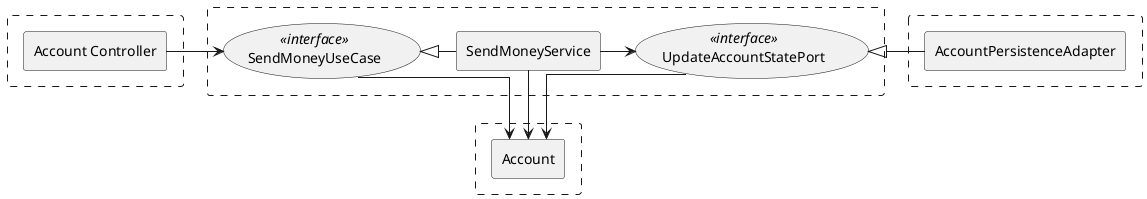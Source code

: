 @startuml
'https://plantuml.com/component-diagram

skinparam componentStyle rectangle
skinparam linetype ortho

rectangle #line.dashed {
    [Account Controller] as ac
}

rectangle #line.dashed {
    (SendMoneyUseCase) <<interface>> as smuc
    [SendMoneyService] as sms
    (UpdateAccountStatePort) <<interface>> as uasp
}

rectangle #line.dashed {
    [AccountPersistenceAdapter] as apa
}

rectangle #line.dashed {
    [Account] as acc
}

ac -> smuc
smuc <|- sms
sms -> uasp

smuc --> acc
sms --> acc
uasp --> acc

uasp <|- apa

@enduml
